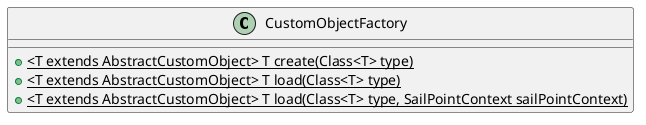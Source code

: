 @startuml

class CustomObjectFactory {
  + {static} <T extends AbstractCustomObject> T create(Class<T> type)
  + {static} <T extends AbstractCustomObject> T load(Class<T> type)
  + {static} <T extends AbstractCustomObject> T load(Class<T> type, SailPointContext sailPointContext)
}

@enduml